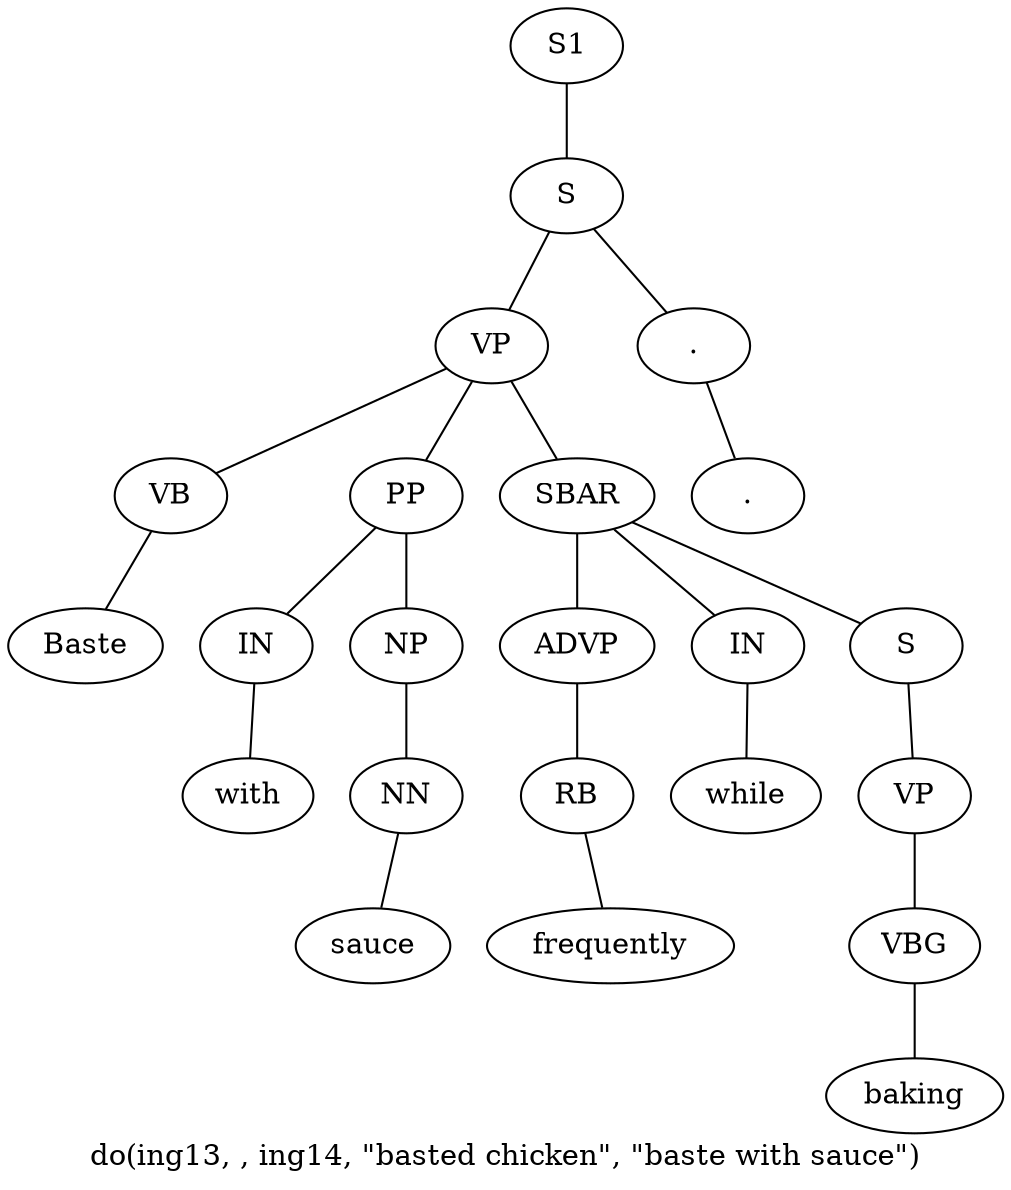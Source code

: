 graph SyntaxGraph {
	label = "do(ing13, , ing14, \"basted chicken\", \"baste with sauce\")";
	Node0 [label="S1"];
	Node1 [label="S"];
	Node2 [label="VP"];
	Node3 [label="VB"];
	Node4 [label="Baste"];
	Node5 [label="PP"];
	Node6 [label="IN"];
	Node7 [label="with"];
	Node8 [label="NP"];
	Node9 [label="NN"];
	Node10 [label="sauce"];
	Node11 [label="SBAR"];
	Node12 [label="ADVP"];
	Node13 [label="RB"];
	Node14 [label="frequently"];
	Node15 [label="IN"];
	Node16 [label="while"];
	Node17 [label="S"];
	Node18 [label="VP"];
	Node19 [label="VBG"];
	Node20 [label="baking"];
	Node21 [label="."];
	Node22 [label="."];

	Node0 -- Node1;
	Node1 -- Node2;
	Node1 -- Node21;
	Node2 -- Node3;
	Node2 -- Node5;
	Node2 -- Node11;
	Node3 -- Node4;
	Node5 -- Node6;
	Node5 -- Node8;
	Node6 -- Node7;
	Node8 -- Node9;
	Node9 -- Node10;
	Node11 -- Node12;
	Node11 -- Node15;
	Node11 -- Node17;
	Node12 -- Node13;
	Node13 -- Node14;
	Node15 -- Node16;
	Node17 -- Node18;
	Node18 -- Node19;
	Node19 -- Node20;
	Node21 -- Node22;
}